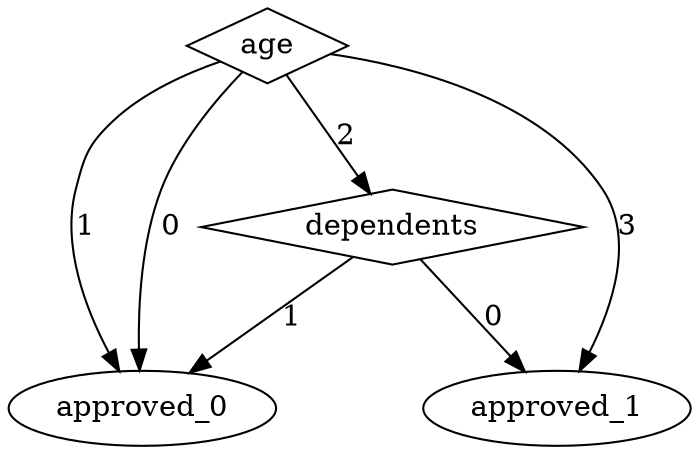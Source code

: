 digraph {
node [label=approved_0,style=""] approved_0
node [label=approved_1,style=""] approved_1
node [label=approved_1,style=""] approved_1
node [label=approved_0,style=""] approved_0
node [label=approved_0,style=""] approved_0
node [label=dependents,shape="diamond",style=""] 1
node [label=age,shape="diamond",style=""] 0

1 -> approved_0 [label="1"]
1 -> approved_1 [label="0"]
0 -> approved_1 [label="3"]
0 -> 1 [label="2"]
0 -> approved_0 [label="1"]
0 -> approved_0 [label="0"]
}